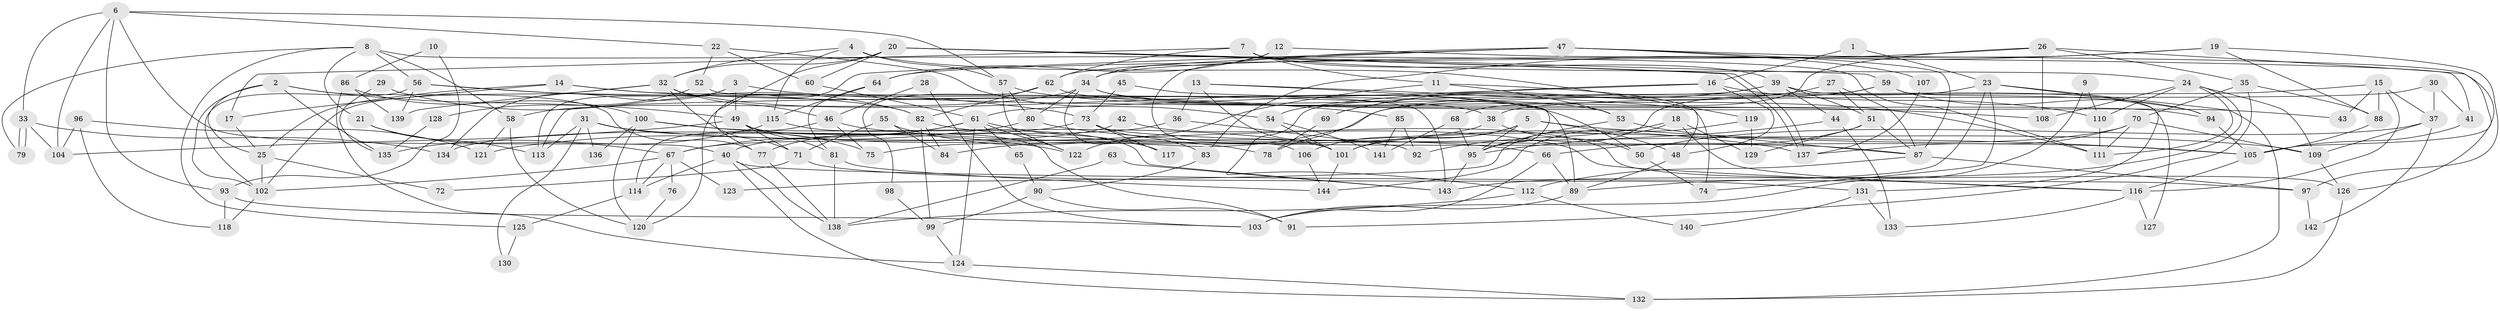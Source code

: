 // Generated by graph-tools (version 1.1) at 2025/50/03/09/25 03:50:09]
// undirected, 144 vertices, 288 edges
graph export_dot {
graph [start="1"]
  node [color=gray90,style=filled];
  1;
  2;
  3;
  4;
  5;
  6;
  7;
  8;
  9;
  10;
  11;
  12;
  13;
  14;
  15;
  16;
  17;
  18;
  19;
  20;
  21;
  22;
  23;
  24;
  25;
  26;
  27;
  28;
  29;
  30;
  31;
  32;
  33;
  34;
  35;
  36;
  37;
  38;
  39;
  40;
  41;
  42;
  43;
  44;
  45;
  46;
  47;
  48;
  49;
  50;
  51;
  52;
  53;
  54;
  55;
  56;
  57;
  58;
  59;
  60;
  61;
  62;
  63;
  64;
  65;
  66;
  67;
  68;
  69;
  70;
  71;
  72;
  73;
  74;
  75;
  76;
  77;
  78;
  79;
  80;
  81;
  82;
  83;
  84;
  85;
  86;
  87;
  88;
  89;
  90;
  91;
  92;
  93;
  94;
  95;
  96;
  97;
  98;
  99;
  100;
  101;
  102;
  103;
  104;
  105;
  106;
  107;
  108;
  109;
  110;
  111;
  112;
  113;
  114;
  115;
  116;
  117;
  118;
  119;
  120;
  121;
  122;
  123;
  124;
  125;
  126;
  127;
  128;
  129;
  130;
  131;
  132;
  133;
  134;
  135;
  136;
  137;
  138;
  139;
  140;
  141;
  142;
  143;
  144;
  1 -- 16;
  1 -- 23;
  2 -- 102;
  2 -- 77;
  2 -- 25;
  2 -- 49;
  2 -- 135;
  3 -- 49;
  3 -- 134;
  3 -- 108;
  3 -- 113;
  4 -- 32;
  4 -- 119;
  4 -- 57;
  4 -- 115;
  5 -- 95;
  5 -- 101;
  5 -- 48;
  5 -- 105;
  5 -- 106;
  6 -- 33;
  6 -- 40;
  6 -- 22;
  6 -- 57;
  6 -- 93;
  6 -- 104;
  7 -- 11;
  7 -- 24;
  7 -- 17;
  7 -- 39;
  7 -- 62;
  8 -- 111;
  8 -- 56;
  8 -- 21;
  8 -- 58;
  8 -- 79;
  8 -- 125;
  9 -- 110;
  9 -- 103;
  10 -- 93;
  10 -- 86;
  11 -- 48;
  11 -- 122;
  11 -- 53;
  12 -- 34;
  12 -- 64;
  12 -- 41;
  13 -- 95;
  13 -- 74;
  13 -- 36;
  13 -- 101;
  14 -- 17;
  14 -- 38;
  14 -- 25;
  14 -- 85;
  15 -- 88;
  15 -- 116;
  15 -- 37;
  15 -- 43;
  15 -- 84;
  16 -- 110;
  16 -- 61;
  16 -- 48;
  16 -- 54;
  17 -- 25;
  18 -- 116;
  18 -- 92;
  18 -- 123;
  18 -- 129;
  19 -- 88;
  19 -- 97;
  19 -- 34;
  19 -- 83;
  20 -- 137;
  20 -- 137;
  20 -- 59;
  20 -- 32;
  20 -- 60;
  20 -- 77;
  21 -- 67;
  21 -- 113;
  22 -- 54;
  22 -- 52;
  22 -- 60;
  23 -- 89;
  23 -- 95;
  23 -- 74;
  23 -- 94;
  23 -- 132;
  24 -- 111;
  24 -- 108;
  24 -- 109;
  24 -- 110;
  24 -- 143;
  25 -- 72;
  25 -- 102;
  26 -- 35;
  26 -- 105;
  26 -- 64;
  26 -- 68;
  26 -- 108;
  27 -- 87;
  27 -- 51;
  27 -- 69;
  28 -- 46;
  28 -- 103;
  29 -- 82;
  29 -- 135;
  30 -- 37;
  30 -- 41;
  30 -- 38;
  31 -- 113;
  31 -- 66;
  31 -- 75;
  31 -- 130;
  31 -- 136;
  32 -- 50;
  32 -- 46;
  32 -- 71;
  32 -- 102;
  32 -- 139;
  33 -- 79;
  33 -- 79;
  33 -- 104;
  33 -- 134;
  34 -- 53;
  34 -- 43;
  34 -- 58;
  34 -- 80;
  34 -- 117;
  35 -- 70;
  35 -- 91;
  35 -- 88;
  36 -- 40;
  36 -- 92;
  37 -- 109;
  37 -- 50;
  37 -- 142;
  38 -- 75;
  38 -- 50;
  39 -- 112;
  39 -- 44;
  39 -- 51;
  39 -- 69;
  39 -- 127;
  40 -- 114;
  40 -- 138;
  40 -- 97;
  40 -- 132;
  41 -- 105;
  42 -- 126;
  42 -- 67;
  44 -- 95;
  44 -- 133;
  45 -- 73;
  45 -- 143;
  46 -- 109;
  46 -- 75;
  46 -- 114;
  47 -- 62;
  47 -- 120;
  47 -- 87;
  47 -- 106;
  47 -- 107;
  47 -- 126;
  48 -- 89;
  49 -- 71;
  49 -- 81;
  49 -- 91;
  49 -- 104;
  49 -- 116;
  50 -- 74;
  51 -- 87;
  51 -- 66;
  51 -- 129;
  52 -- 89;
  52 -- 128;
  53 -- 87;
  53 -- 95;
  54 -- 101;
  54 -- 141;
  55 -- 78;
  55 -- 84;
  55 -- 71;
  56 -- 102;
  56 -- 82;
  56 -- 73;
  56 -- 139;
  57 -- 80;
  57 -- 111;
  57 -- 122;
  58 -- 120;
  58 -- 121;
  59 -- 131;
  59 -- 113;
  59 -- 78;
  59 -- 94;
  60 -- 61;
  61 -- 122;
  61 -- 65;
  61 -- 67;
  61 -- 77;
  61 -- 117;
  61 -- 124;
  62 -- 94;
  62 -- 82;
  62 -- 98;
  63 -- 138;
  63 -- 143;
  64 -- 81;
  64 -- 115;
  65 -- 90;
  66 -- 103;
  66 -- 89;
  67 -- 102;
  67 -- 76;
  67 -- 114;
  67 -- 123;
  68 -- 95;
  68 -- 141;
  69 -- 78;
  70 -- 109;
  70 -- 137;
  70 -- 101;
  70 -- 111;
  71 -- 72;
  71 -- 131;
  73 -- 117;
  73 -- 83;
  73 -- 87;
  73 -- 134;
  76 -- 120;
  77 -- 138;
  80 -- 121;
  80 -- 137;
  81 -- 144;
  81 -- 138;
  82 -- 105;
  82 -- 84;
  82 -- 99;
  83 -- 90;
  85 -- 141;
  85 -- 92;
  86 -- 124;
  86 -- 139;
  86 -- 100;
  87 -- 97;
  87 -- 112;
  88 -- 105;
  89 -- 103;
  90 -- 99;
  90 -- 91;
  93 -- 118;
  93 -- 103;
  94 -- 105;
  95 -- 143;
  96 -- 104;
  96 -- 121;
  96 -- 118;
  97 -- 142;
  98 -- 99;
  99 -- 124;
  100 -- 101;
  100 -- 120;
  100 -- 122;
  100 -- 136;
  101 -- 144;
  102 -- 118;
  105 -- 116;
  106 -- 144;
  107 -- 137;
  109 -- 126;
  110 -- 111;
  112 -- 138;
  112 -- 140;
  114 -- 125;
  115 -- 135;
  115 -- 143;
  116 -- 127;
  116 -- 133;
  119 -- 129;
  119 -- 144;
  124 -- 132;
  125 -- 130;
  126 -- 132;
  128 -- 135;
  131 -- 133;
  131 -- 140;
}
